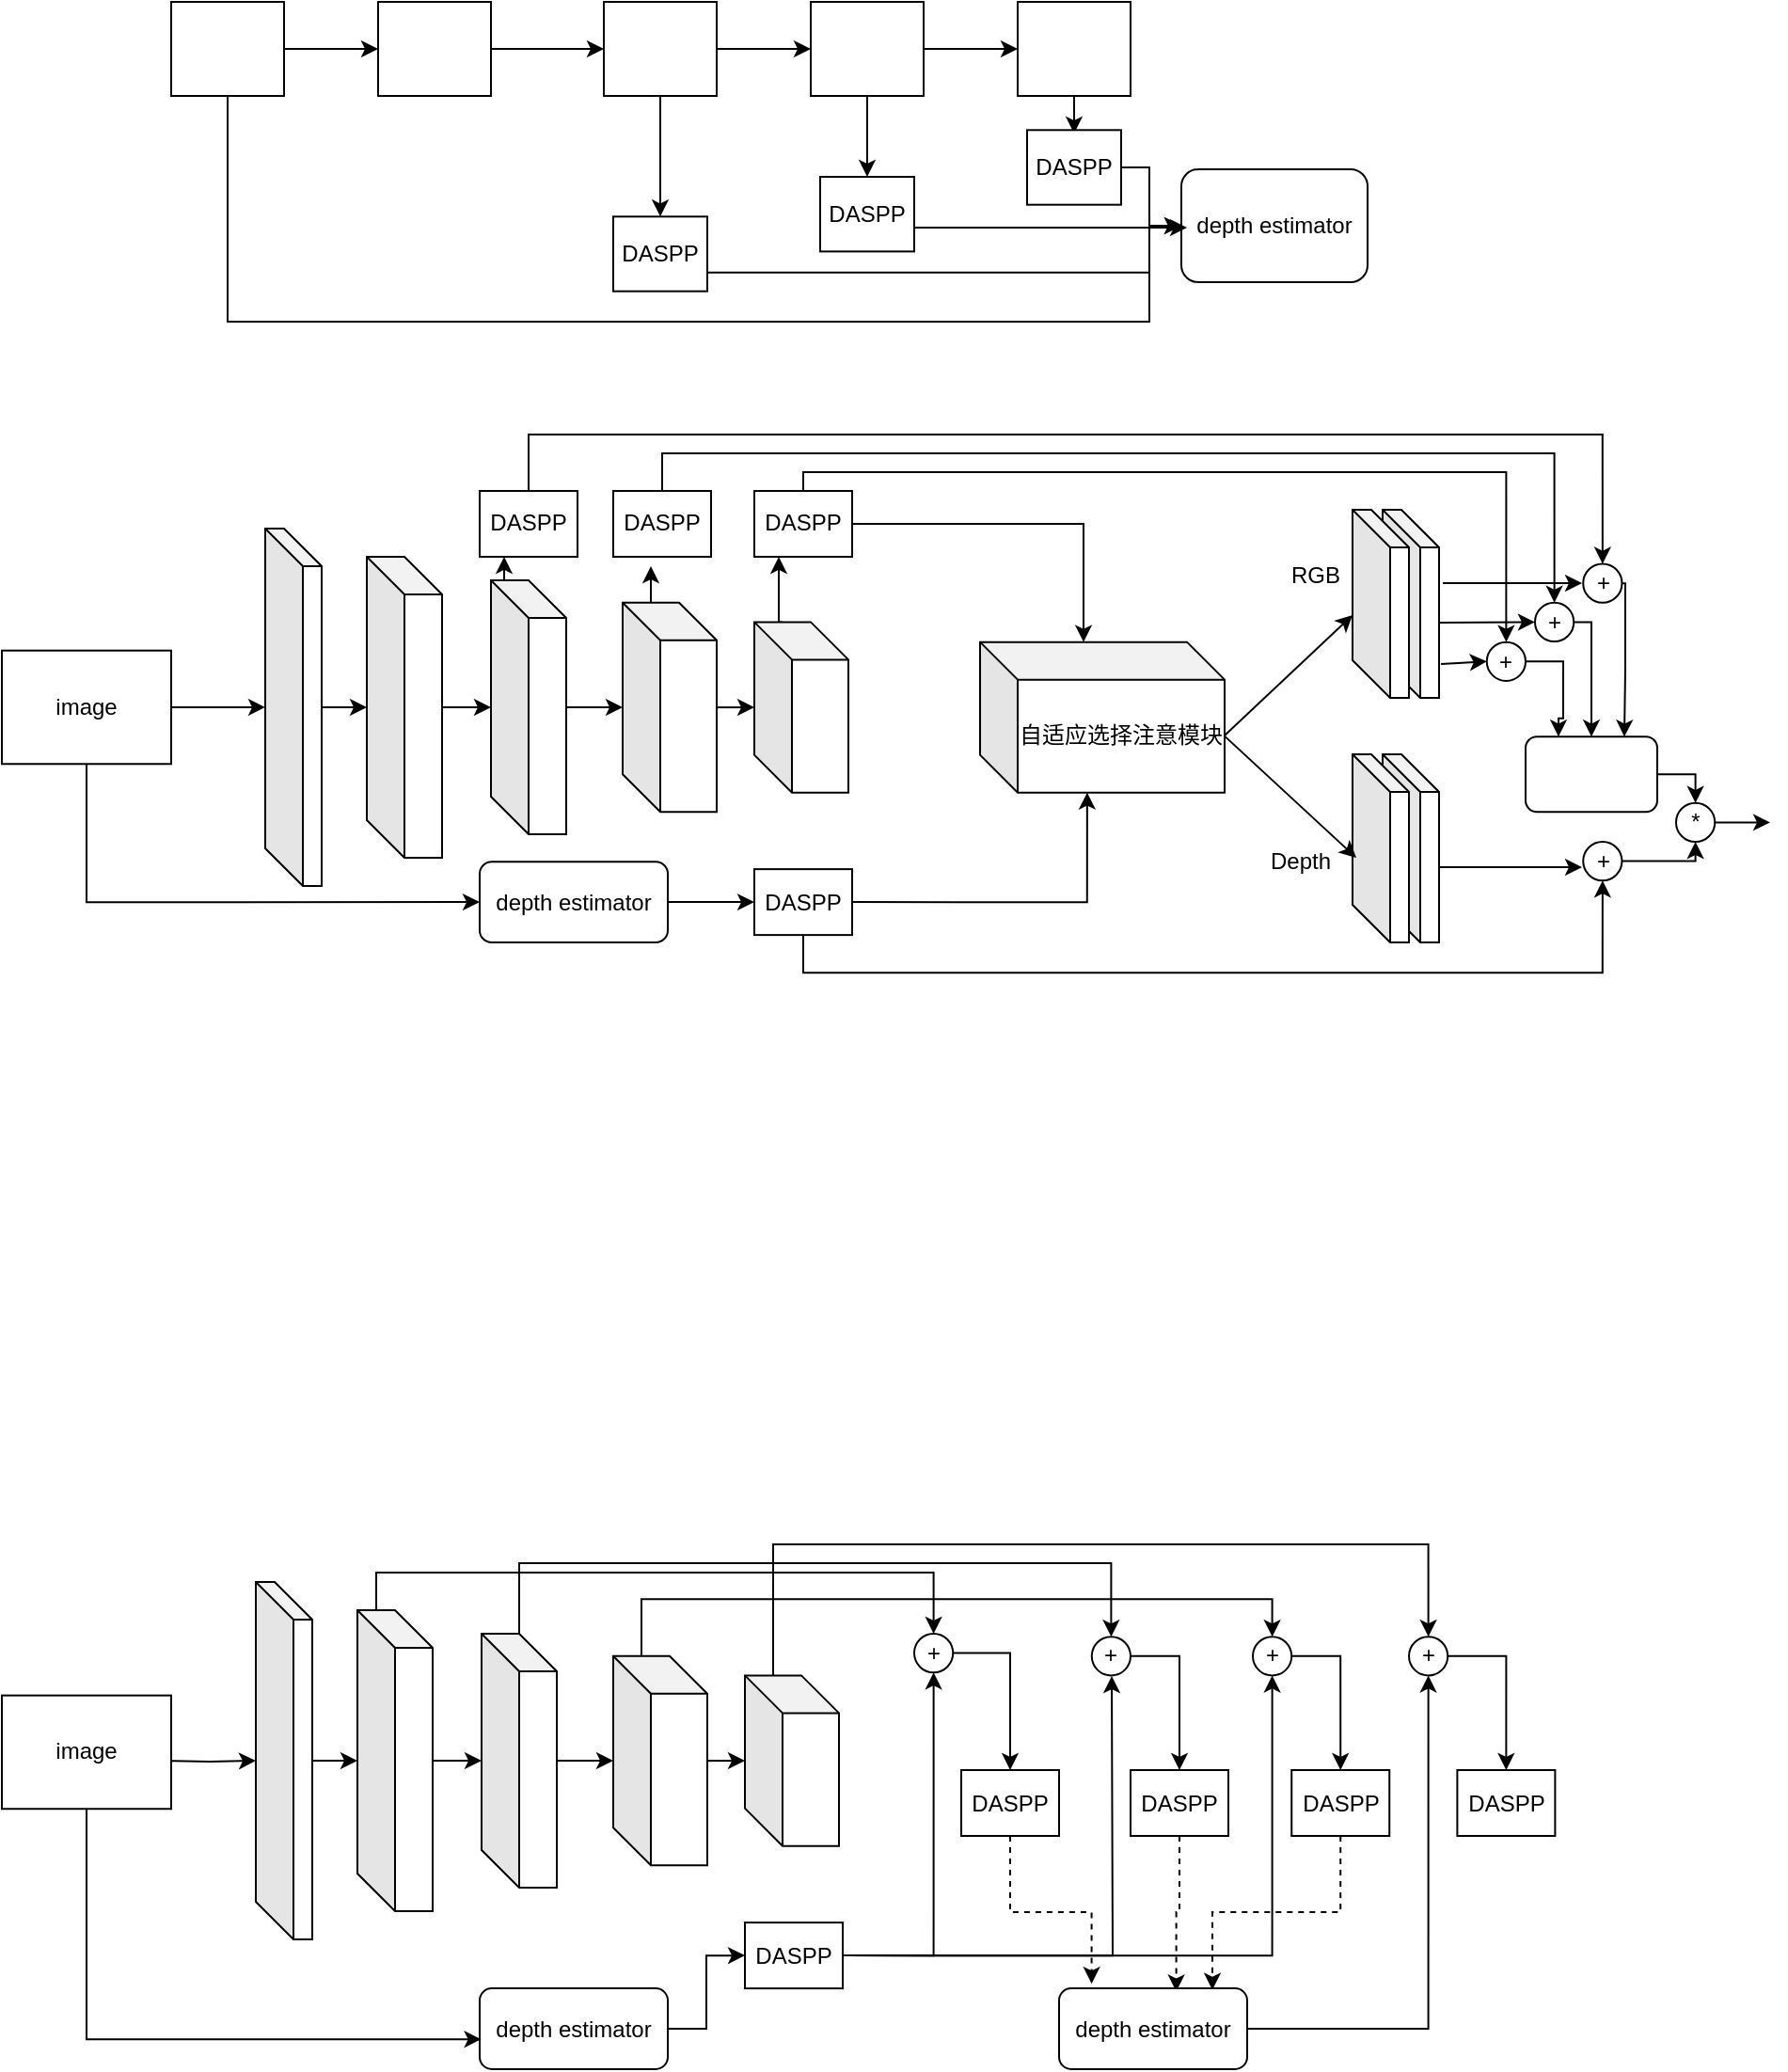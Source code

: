 <mxfile version="14.7.9" type="github">
  <diagram id="fB6I4MMEKbH8F9MEy0cq" name="Page-1">
    <mxGraphModel dx="1826" dy="600" grid="1" gridSize="10" guides="1" tooltips="1" connect="1" arrows="1" fold="1" page="1" pageScale="1" pageWidth="827" pageHeight="1169" math="0" shadow="0">
      <root>
        <mxCell id="0" />
        <mxCell id="1" parent="0" />
        <mxCell id="bgx9pGF-0ckk_dmSc3HT-4" value="" style="edgeStyle=orthogonalEdgeStyle;rounded=0;orthogonalLoop=1;jettySize=auto;html=1;" edge="1" parent="1" source="bgx9pGF-0ckk_dmSc3HT-2" target="bgx9pGF-0ckk_dmSc3HT-3">
          <mxGeometry relative="1" as="geometry" />
        </mxCell>
        <mxCell id="bgx9pGF-0ckk_dmSc3HT-2" value="" style="shape=cube;whiteSpace=wrap;html=1;boundedLbl=1;backgroundOutline=1;darkOpacity=0.05;darkOpacity2=0.1;direction=east;" vertex="1" parent="1">
          <mxGeometry x="90" y="350" width="30" height="190" as="geometry" />
        </mxCell>
        <mxCell id="bgx9pGF-0ckk_dmSc3HT-6" value="" style="edgeStyle=orthogonalEdgeStyle;rounded=0;orthogonalLoop=1;jettySize=auto;html=1;" edge="1" parent="1" source="bgx9pGF-0ckk_dmSc3HT-3" target="bgx9pGF-0ckk_dmSc3HT-5">
          <mxGeometry relative="1" as="geometry" />
        </mxCell>
        <mxCell id="bgx9pGF-0ckk_dmSc3HT-3" value="" style="shape=cube;whiteSpace=wrap;html=1;boundedLbl=1;backgroundOutline=1;darkOpacity=0.05;darkOpacity2=0.1;direction=east;" vertex="1" parent="1">
          <mxGeometry x="144" y="364.99" width="40" height="160" as="geometry" />
        </mxCell>
        <mxCell id="bgx9pGF-0ckk_dmSc3HT-8" value="" style="edgeStyle=orthogonalEdgeStyle;rounded=0;orthogonalLoop=1;jettySize=auto;html=1;" edge="1" parent="1" source="bgx9pGF-0ckk_dmSc3HT-5" target="bgx9pGF-0ckk_dmSc3HT-7">
          <mxGeometry relative="1" as="geometry" />
        </mxCell>
        <mxCell id="bgx9pGF-0ckk_dmSc3HT-107" style="edgeStyle=orthogonalEdgeStyle;rounded=0;orthogonalLoop=1;jettySize=auto;html=1;exitX=0;exitY=0;exitDx=10;exitDy=0;exitPerimeter=0;entryX=0.25;entryY=1;entryDx=0;entryDy=0;" edge="1" parent="1" source="bgx9pGF-0ckk_dmSc3HT-5" target="bgx9pGF-0ckk_dmSc3HT-104">
          <mxGeometry relative="1" as="geometry" />
        </mxCell>
        <mxCell id="bgx9pGF-0ckk_dmSc3HT-5" value="" style="shape=cube;whiteSpace=wrap;html=1;boundedLbl=1;backgroundOutline=1;darkOpacity=0.05;darkOpacity2=0.1;direction=east;" vertex="1" parent="1">
          <mxGeometry x="210" y="377.5" width="40" height="135" as="geometry" />
        </mxCell>
        <mxCell id="bgx9pGF-0ckk_dmSc3HT-10" value="" style="edgeStyle=orthogonalEdgeStyle;rounded=0;orthogonalLoop=1;jettySize=auto;html=1;" edge="1" parent="1" source="bgx9pGF-0ckk_dmSc3HT-7" target="bgx9pGF-0ckk_dmSc3HT-9">
          <mxGeometry relative="1" as="geometry" />
        </mxCell>
        <mxCell id="bgx9pGF-0ckk_dmSc3HT-106" style="edgeStyle=orthogonalEdgeStyle;rounded=0;orthogonalLoop=1;jettySize=auto;html=1;exitX=0;exitY=0;exitDx=15;exitDy=0;exitPerimeter=0;" edge="1" parent="1" source="bgx9pGF-0ckk_dmSc3HT-7">
          <mxGeometry relative="1" as="geometry">
            <mxPoint x="295" y="370" as="targetPoint" />
          </mxGeometry>
        </mxCell>
        <mxCell id="bgx9pGF-0ckk_dmSc3HT-7" value="" style="shape=cube;whiteSpace=wrap;html=1;boundedLbl=1;backgroundOutline=1;darkOpacity=0.05;darkOpacity2=0.1;direction=east;" vertex="1" parent="1">
          <mxGeometry x="280" y="389.38" width="50" height="111.25" as="geometry" />
        </mxCell>
        <mxCell id="bgx9pGF-0ckk_dmSc3HT-105" style="edgeStyle=orthogonalEdgeStyle;rounded=0;orthogonalLoop=1;jettySize=auto;html=1;exitX=0;exitY=0;exitDx=15;exitDy=0;exitPerimeter=0;entryX=0.25;entryY=1;entryDx=0;entryDy=0;" edge="1" parent="1" source="bgx9pGF-0ckk_dmSc3HT-9" target="bgx9pGF-0ckk_dmSc3HT-13">
          <mxGeometry relative="1" as="geometry" />
        </mxCell>
        <mxCell id="bgx9pGF-0ckk_dmSc3HT-9" value="" style="shape=cube;whiteSpace=wrap;html=1;boundedLbl=1;backgroundOutline=1;darkOpacity=0.05;darkOpacity2=0.1;direction=east;" vertex="1" parent="1">
          <mxGeometry x="350" y="399.7" width="50" height="90.62" as="geometry" />
        </mxCell>
        <mxCell id="bgx9pGF-0ckk_dmSc3HT-69" style="edgeStyle=orthogonalEdgeStyle;rounded=0;orthogonalLoop=1;jettySize=auto;html=1;exitX=1;exitY=0.5;exitDx=0;exitDy=0;entryX=0;entryY=0;entryDx=55;entryDy=0;entryPerimeter=0;" edge="1" parent="1" source="bgx9pGF-0ckk_dmSc3HT-13" target="bgx9pGF-0ckk_dmSc3HT-65">
          <mxGeometry relative="1" as="geometry" />
        </mxCell>
        <mxCell id="bgx9pGF-0ckk_dmSc3HT-126" style="edgeStyle=orthogonalEdgeStyle;rounded=0;orthogonalLoop=1;jettySize=auto;html=1;exitX=0.5;exitY=0;exitDx=0;exitDy=0;entryX=0.5;entryY=0;entryDx=0;entryDy=0;" edge="1" parent="1" source="bgx9pGF-0ckk_dmSc3HT-13" target="bgx9pGF-0ckk_dmSc3HT-96">
          <mxGeometry relative="1" as="geometry">
            <Array as="points">
              <mxPoint x="376" y="320" />
              <mxPoint x="750" y="320" />
            </Array>
          </mxGeometry>
        </mxCell>
        <mxCell id="bgx9pGF-0ckk_dmSc3HT-13" value="DASPP" style="rounded=0;whiteSpace=wrap;html=1;" vertex="1" parent="1">
          <mxGeometry x="350" y="329.99" width="52" height="35" as="geometry" />
        </mxCell>
        <mxCell id="bgx9pGF-0ckk_dmSc3HT-51" style="edgeStyle=orthogonalEdgeStyle;rounded=0;orthogonalLoop=1;jettySize=auto;html=1;exitX=1;exitY=0.5;exitDx=0;exitDy=0;" edge="1" parent="1" source="bgx9pGF-0ckk_dmSc3HT-31">
          <mxGeometry relative="1" as="geometry">
            <mxPoint x="610" y="190" as="targetPoint" />
            <Array as="points">
              <mxPoint x="435" y="190" />
            </Array>
          </mxGeometry>
        </mxCell>
        <mxCell id="bgx9pGF-0ckk_dmSc3HT-31" value="DASPP" style="rounded=0;whiteSpace=wrap;html=1;" vertex="1" parent="1">
          <mxGeometry x="385" y="163" width="50" height="39.69" as="geometry" />
        </mxCell>
        <mxCell id="bgx9pGF-0ckk_dmSc3HT-34" value="" style="edgeStyle=orthogonalEdgeStyle;rounded=0;orthogonalLoop=1;jettySize=auto;html=1;" edge="1" parent="1" source="bgx9pGF-0ckk_dmSc3HT-32" target="bgx9pGF-0ckk_dmSc3HT-33">
          <mxGeometry relative="1" as="geometry" />
        </mxCell>
        <mxCell id="bgx9pGF-0ckk_dmSc3HT-32" value="" style="rounded=0;whiteSpace=wrap;html=1;" vertex="1" parent="1">
          <mxGeometry x="40" y="70" width="60" height="50" as="geometry" />
        </mxCell>
        <mxCell id="bgx9pGF-0ckk_dmSc3HT-36" value="" style="edgeStyle=orthogonalEdgeStyle;rounded=0;orthogonalLoop=1;jettySize=auto;html=1;" edge="1" parent="1" source="bgx9pGF-0ckk_dmSc3HT-33" target="bgx9pGF-0ckk_dmSc3HT-35">
          <mxGeometry relative="1" as="geometry" />
        </mxCell>
        <mxCell id="bgx9pGF-0ckk_dmSc3HT-33" value="" style="rounded=0;whiteSpace=wrap;html=1;" vertex="1" parent="1">
          <mxGeometry x="150" y="70" width="60" height="50" as="geometry" />
        </mxCell>
        <mxCell id="bgx9pGF-0ckk_dmSc3HT-40" value="" style="edgeStyle=orthogonalEdgeStyle;rounded=0;orthogonalLoop=1;jettySize=auto;html=1;" edge="1" parent="1" source="bgx9pGF-0ckk_dmSc3HT-35" target="bgx9pGF-0ckk_dmSc3HT-39">
          <mxGeometry relative="1" as="geometry" />
        </mxCell>
        <mxCell id="bgx9pGF-0ckk_dmSc3HT-47" style="edgeStyle=orthogonalEdgeStyle;rounded=0;orthogonalLoop=1;jettySize=auto;html=1;exitX=0.5;exitY=1;exitDx=0;exitDy=0;entryX=0.5;entryY=0;entryDx=0;entryDy=0;" edge="1" parent="1" source="bgx9pGF-0ckk_dmSc3HT-35" target="bgx9pGF-0ckk_dmSc3HT-44">
          <mxGeometry relative="1" as="geometry" />
        </mxCell>
        <mxCell id="bgx9pGF-0ckk_dmSc3HT-35" value="" style="rounded=0;whiteSpace=wrap;html=1;" vertex="1" parent="1">
          <mxGeometry x="270" y="70" width="60" height="50" as="geometry" />
        </mxCell>
        <mxCell id="bgx9pGF-0ckk_dmSc3HT-42" value="" style="edgeStyle=orthogonalEdgeStyle;rounded=0;orthogonalLoop=1;jettySize=auto;html=1;" edge="1" parent="1" source="bgx9pGF-0ckk_dmSc3HT-39" target="bgx9pGF-0ckk_dmSc3HT-41">
          <mxGeometry relative="1" as="geometry" />
        </mxCell>
        <mxCell id="bgx9pGF-0ckk_dmSc3HT-48" style="edgeStyle=orthogonalEdgeStyle;rounded=0;orthogonalLoop=1;jettySize=auto;html=1;exitX=0.5;exitY=1;exitDx=0;exitDy=0;entryX=0.5;entryY=0;entryDx=0;entryDy=0;" edge="1" parent="1" source="bgx9pGF-0ckk_dmSc3HT-39" target="bgx9pGF-0ckk_dmSc3HT-31">
          <mxGeometry relative="1" as="geometry" />
        </mxCell>
        <mxCell id="bgx9pGF-0ckk_dmSc3HT-39" value="" style="rounded=0;whiteSpace=wrap;html=1;" vertex="1" parent="1">
          <mxGeometry x="380" y="70" width="60" height="50" as="geometry" />
        </mxCell>
        <mxCell id="bgx9pGF-0ckk_dmSc3HT-49" style="edgeStyle=orthogonalEdgeStyle;rounded=0;orthogonalLoop=1;jettySize=auto;html=1;exitX=0.5;exitY=1;exitDx=0;exitDy=0;" edge="1" parent="1" source="bgx9pGF-0ckk_dmSc3HT-41">
          <mxGeometry relative="1" as="geometry">
            <mxPoint x="520" y="140" as="targetPoint" />
          </mxGeometry>
        </mxCell>
        <mxCell id="bgx9pGF-0ckk_dmSc3HT-41" value="" style="rounded=0;whiteSpace=wrap;html=1;" vertex="1" parent="1">
          <mxGeometry x="490" y="70" width="60" height="50" as="geometry" />
        </mxCell>
        <mxCell id="bgx9pGF-0ckk_dmSc3HT-43" value="depth estimator" style="rounded=1;whiteSpace=wrap;html=1;" vertex="1" parent="1">
          <mxGeometry x="577" y="159" width="99" height="60" as="geometry" />
        </mxCell>
        <mxCell id="bgx9pGF-0ckk_dmSc3HT-53" style="edgeStyle=orthogonalEdgeStyle;rounded=0;orthogonalLoop=1;jettySize=auto;html=1;exitX=1;exitY=0.75;exitDx=0;exitDy=0;" edge="1" parent="1" source="bgx9pGF-0ckk_dmSc3HT-44">
          <mxGeometry relative="1" as="geometry">
            <mxPoint x="580" y="190" as="targetPoint" />
            <Array as="points">
              <mxPoint x="560" y="214" />
              <mxPoint x="560" y="190" />
            </Array>
          </mxGeometry>
        </mxCell>
        <mxCell id="bgx9pGF-0ckk_dmSc3HT-44" value="DASPP" style="rounded=0;whiteSpace=wrap;html=1;" vertex="1" parent="1">
          <mxGeometry x="275" y="184.15" width="50" height="39.69" as="geometry" />
        </mxCell>
        <mxCell id="bgx9pGF-0ckk_dmSc3HT-50" style="edgeStyle=orthogonalEdgeStyle;rounded=0;orthogonalLoop=1;jettySize=auto;html=1;exitX=1;exitY=0.5;exitDx=0;exitDy=0;" edge="1" parent="1" source="bgx9pGF-0ckk_dmSc3HT-45" target="bgx9pGF-0ckk_dmSc3HT-43">
          <mxGeometry relative="1" as="geometry">
            <Array as="points">
              <mxPoint x="560" y="158" />
              <mxPoint x="560" y="189" />
            </Array>
          </mxGeometry>
        </mxCell>
        <mxCell id="bgx9pGF-0ckk_dmSc3HT-45" value="DASPP" style="rounded=0;whiteSpace=wrap;html=1;" vertex="1" parent="1">
          <mxGeometry x="495" y="138.15" width="50" height="39.69" as="geometry" />
        </mxCell>
        <mxCell id="bgx9pGF-0ckk_dmSc3HT-70" style="edgeStyle=orthogonalEdgeStyle;rounded=0;orthogonalLoop=1;jettySize=auto;html=1;exitX=1;exitY=0.5;exitDx=0;exitDy=0;entryX=0.438;entryY=1;entryDx=0;entryDy=0;entryPerimeter=0;" edge="1" parent="1" source="bgx9pGF-0ckk_dmSc3HT-64" target="bgx9pGF-0ckk_dmSc3HT-65">
          <mxGeometry relative="1" as="geometry" />
        </mxCell>
        <mxCell id="bgx9pGF-0ckk_dmSc3HT-65" value="自适应选择注意模块" style="shape=cube;whiteSpace=wrap;html=1;boundedLbl=1;backgroundOutline=1;darkOpacity=0.05;darkOpacity2=0.1;" vertex="1" parent="1">
          <mxGeometry x="470" y="410.32" width="130" height="80" as="geometry" />
        </mxCell>
        <mxCell id="bgx9pGF-0ckk_dmSc3HT-67" style="edgeStyle=orthogonalEdgeStyle;rounded=0;orthogonalLoop=1;jettySize=auto;html=1;entryX=0;entryY=0.5;entryDx=0;entryDy=0;exitX=0.5;exitY=1;exitDx=0;exitDy=0;" edge="1" parent="1" source="bgx9pGF-0ckk_dmSc3HT-32" target="bgx9pGF-0ckk_dmSc3HT-43">
          <mxGeometry relative="1" as="geometry">
            <mxPoint x="270" y="240" as="sourcePoint" />
            <Array as="points">
              <mxPoint x="70" y="240" />
              <mxPoint x="560" y="240" />
              <mxPoint x="560" y="189" />
            </Array>
          </mxGeometry>
        </mxCell>
        <mxCell id="bgx9pGF-0ckk_dmSc3HT-101" style="edgeStyle=orthogonalEdgeStyle;rounded=0;orthogonalLoop=1;jettySize=auto;html=1;exitX=0;exitY=0;exitDx=30;exitDy=60;exitPerimeter=0;" edge="1" parent="1" source="bgx9pGF-0ckk_dmSc3HT-79">
          <mxGeometry relative="1" as="geometry">
            <mxPoint x="790" y="530" as="targetPoint" />
          </mxGeometry>
        </mxCell>
        <mxCell id="bgx9pGF-0ckk_dmSc3HT-79" value="" style="shape=cube;whiteSpace=wrap;html=1;boundedLbl=1;backgroundOutline=1;darkOpacity=0.05;darkOpacity2=0.1;direction=east;" vertex="1" parent="1">
          <mxGeometry x="684" y="470" width="30" height="100" as="geometry" />
        </mxCell>
        <mxCell id="bgx9pGF-0ckk_dmSc3HT-80" value="" style="shape=cube;whiteSpace=wrap;html=1;boundedLbl=1;backgroundOutline=1;darkOpacity=0.05;darkOpacity2=0.1;direction=east;" vertex="1" parent="1">
          <mxGeometry x="668" y="470" width="30" height="100" as="geometry" />
        </mxCell>
        <mxCell id="bgx9pGF-0ckk_dmSc3HT-81" value="" style="shape=cube;whiteSpace=wrap;html=1;boundedLbl=1;backgroundOutline=1;darkOpacity=0.05;darkOpacity2=0.1;direction=east;" vertex="1" parent="1">
          <mxGeometry x="684" y="340" width="30" height="100" as="geometry" />
        </mxCell>
        <mxCell id="bgx9pGF-0ckk_dmSc3HT-82" value="" style="shape=cube;whiteSpace=wrap;html=1;boundedLbl=1;backgroundOutline=1;darkOpacity=0.05;darkOpacity2=0.1;direction=east;" vertex="1" parent="1">
          <mxGeometry x="668" y="340" width="30" height="100" as="geometry" />
        </mxCell>
        <mxCell id="bgx9pGF-0ckk_dmSc3HT-83" value="" style="endArrow=classic;html=1;entryX=0;entryY=0.56;entryDx=0;entryDy=0;entryPerimeter=0;" edge="1" parent="1" target="bgx9pGF-0ckk_dmSc3HT-82">
          <mxGeometry width="50" height="50" relative="1" as="geometry">
            <mxPoint x="600" y="460" as="sourcePoint" />
            <mxPoint x="651.5" y="399.7" as="targetPoint" />
          </mxGeometry>
        </mxCell>
        <mxCell id="bgx9pGF-0ckk_dmSc3HT-85" value="" style="endArrow=classic;html=1;exitX=0;exitY=0;exitDx=130;exitDy=50;exitPerimeter=0;entryX=0.067;entryY=0.55;entryDx=0;entryDy=0;entryPerimeter=0;" edge="1" parent="1" source="bgx9pGF-0ckk_dmSc3HT-65" target="bgx9pGF-0ckk_dmSc3HT-80">
          <mxGeometry width="50" height="50" relative="1" as="geometry">
            <mxPoint x="490" y="470" as="sourcePoint" />
            <mxPoint x="540" y="420" as="targetPoint" />
          </mxGeometry>
        </mxCell>
        <mxCell id="bgx9pGF-0ckk_dmSc3HT-131" style="edgeStyle=orthogonalEdgeStyle;rounded=0;orthogonalLoop=1;jettySize=auto;html=1;exitX=1;exitY=0.5;exitDx=0;exitDy=0;entryX=0.5;entryY=0;entryDx=0;entryDy=0;" edge="1" parent="1" source="bgx9pGF-0ckk_dmSc3HT-92" target="bgx9pGF-0ckk_dmSc3HT-129">
          <mxGeometry relative="1" as="geometry">
            <Array as="points">
              <mxPoint x="795" y="400" />
            </Array>
          </mxGeometry>
        </mxCell>
        <mxCell id="bgx9pGF-0ckk_dmSc3HT-92" value="+" style="ellipse;whiteSpace=wrap;html=1;aspect=fixed;" vertex="1" parent="1">
          <mxGeometry x="765" y="389.38" width="20.62" height="20.62" as="geometry" />
        </mxCell>
        <mxCell id="bgx9pGF-0ckk_dmSc3HT-132" style="edgeStyle=orthogonalEdgeStyle;rounded=0;orthogonalLoop=1;jettySize=auto;html=1;exitX=1;exitY=0.5;exitDx=0;exitDy=0;entryX=0.25;entryY=0;entryDx=0;entryDy=0;" edge="1" parent="1" source="bgx9pGF-0ckk_dmSc3HT-96" target="bgx9pGF-0ckk_dmSc3HT-129">
          <mxGeometry relative="1" as="geometry" />
        </mxCell>
        <mxCell id="bgx9pGF-0ckk_dmSc3HT-96" value="+" style="ellipse;whiteSpace=wrap;html=1;aspect=fixed;" vertex="1" parent="1">
          <mxGeometry x="739.38" y="410.32" width="20.62" height="20.62" as="geometry" />
        </mxCell>
        <mxCell id="bgx9pGF-0ckk_dmSc3HT-134" style="edgeStyle=orthogonalEdgeStyle;rounded=0;orthogonalLoop=1;jettySize=auto;html=1;exitX=1;exitY=0.5;exitDx=0;exitDy=0;entryX=0.5;entryY=1;entryDx=0;entryDy=0;" edge="1" parent="1" source="bgx9pGF-0ckk_dmSc3HT-99" target="bgx9pGF-0ckk_dmSc3HT-133">
          <mxGeometry relative="1" as="geometry">
            <Array as="points">
              <mxPoint x="850" y="527" />
            </Array>
          </mxGeometry>
        </mxCell>
        <mxCell id="bgx9pGF-0ckk_dmSc3HT-99" value="+" style="ellipse;whiteSpace=wrap;html=1;aspect=fixed;" vertex="1" parent="1">
          <mxGeometry x="790.62" y="516.5" width="20.62" height="20.62" as="geometry" />
        </mxCell>
        <mxCell id="bgx9pGF-0ckk_dmSc3HT-127" style="edgeStyle=orthogonalEdgeStyle;rounded=0;orthogonalLoop=1;jettySize=auto;html=1;exitX=0.5;exitY=0;exitDx=0;exitDy=0;entryX=0.5;entryY=0;entryDx=0;entryDy=0;" edge="1" parent="1" source="bgx9pGF-0ckk_dmSc3HT-103" target="bgx9pGF-0ckk_dmSc3HT-92">
          <mxGeometry relative="1" as="geometry">
            <Array as="points">
              <mxPoint x="301" y="310" />
              <mxPoint x="775" y="310" />
            </Array>
          </mxGeometry>
        </mxCell>
        <mxCell id="bgx9pGF-0ckk_dmSc3HT-103" value="DASPP" style="rounded=0;whiteSpace=wrap;html=1;" vertex="1" parent="1">
          <mxGeometry x="275" y="329.99" width="52" height="35" as="geometry" />
        </mxCell>
        <mxCell id="bgx9pGF-0ckk_dmSc3HT-128" style="edgeStyle=orthogonalEdgeStyle;rounded=0;orthogonalLoop=1;jettySize=auto;html=1;exitX=0.5;exitY=0;exitDx=0;exitDy=0;entryX=0.5;entryY=0;entryDx=0;entryDy=0;" edge="1" parent="1" source="bgx9pGF-0ckk_dmSc3HT-104" target="bgx9pGF-0ckk_dmSc3HT-86">
          <mxGeometry relative="1" as="geometry">
            <Array as="points">
              <mxPoint x="230" y="300" />
              <mxPoint x="801" y="300" />
            </Array>
          </mxGeometry>
        </mxCell>
        <mxCell id="bgx9pGF-0ckk_dmSc3HT-104" value="DASPP" style="rounded=0;whiteSpace=wrap;html=1;" vertex="1" parent="1">
          <mxGeometry x="204" y="329.99" width="52" height="35" as="geometry" />
        </mxCell>
        <mxCell id="bgx9pGF-0ckk_dmSc3HT-111" style="edgeStyle=orthogonalEdgeStyle;rounded=0;orthogonalLoop=1;jettySize=auto;html=1;exitX=1;exitY=0.5;exitDx=0;exitDy=0;entryX=0;entryY=0.5;entryDx=0;entryDy=0;" edge="1" parent="1" source="bgx9pGF-0ckk_dmSc3HT-108" target="bgx9pGF-0ckk_dmSc3HT-64">
          <mxGeometry relative="1" as="geometry" />
        </mxCell>
        <mxCell id="bgx9pGF-0ckk_dmSc3HT-108" value="depth estimator" style="rounded=1;whiteSpace=wrap;html=1;" vertex="1" parent="1">
          <mxGeometry x="204" y="527.12" width="100" height="42.88" as="geometry" />
        </mxCell>
        <mxCell id="bgx9pGF-0ckk_dmSc3HT-112" style="edgeStyle=orthogonalEdgeStyle;rounded=0;orthogonalLoop=1;jettySize=auto;html=1;exitX=0.5;exitY=1;exitDx=0;exitDy=0;entryX=0.5;entryY=1;entryDx=0;entryDy=0;" edge="1" parent="1" source="bgx9pGF-0ckk_dmSc3HT-64" target="bgx9pGF-0ckk_dmSc3HT-99">
          <mxGeometry relative="1" as="geometry" />
        </mxCell>
        <mxCell id="bgx9pGF-0ckk_dmSc3HT-64" value="DASPP" style="rounded=0;whiteSpace=wrap;html=1;" vertex="1" parent="1">
          <mxGeometry x="350" y="531.06" width="52" height="35" as="geometry" />
        </mxCell>
        <mxCell id="bgx9pGF-0ckk_dmSc3HT-130" style="edgeStyle=orthogonalEdgeStyle;rounded=0;orthogonalLoop=1;jettySize=auto;html=1;exitX=1;exitY=0.5;exitDx=0;exitDy=0;entryX=0.75;entryY=0;entryDx=0;entryDy=0;" edge="1" parent="1" source="bgx9pGF-0ckk_dmSc3HT-86" target="bgx9pGF-0ckk_dmSc3HT-129">
          <mxGeometry relative="1" as="geometry">
            <Array as="points">
              <mxPoint x="813" y="379" />
              <mxPoint x="813" y="425" />
            </Array>
          </mxGeometry>
        </mxCell>
        <mxCell id="bgx9pGF-0ckk_dmSc3HT-86" value="+" style="ellipse;whiteSpace=wrap;html=1;aspect=fixed;" vertex="1" parent="1">
          <mxGeometry x="790.62" y="368.76" width="20.62" height="20.62" as="geometry" />
        </mxCell>
        <mxCell id="bgx9pGF-0ckk_dmSc3HT-120" value="" style="endArrow=classic;html=1;exitX=1.033;exitY=0.82;exitDx=0;exitDy=0;exitPerimeter=0;entryX=0;entryY=0.5;entryDx=0;entryDy=0;" edge="1" parent="1" source="bgx9pGF-0ckk_dmSc3HT-81" target="bgx9pGF-0ckk_dmSc3HT-96">
          <mxGeometry width="50" height="50" relative="1" as="geometry">
            <mxPoint x="800" y="420" as="sourcePoint" />
            <mxPoint x="740" y="420" as="targetPoint" />
          </mxGeometry>
        </mxCell>
        <mxCell id="bgx9pGF-0ckk_dmSc3HT-124" value="" style="endArrow=classic;html=1;exitX=0;exitY=0;exitDx=30;exitDy=60;exitPerimeter=0;entryX=0;entryY=0.5;entryDx=0;entryDy=0;" edge="1" parent="1" source="bgx9pGF-0ckk_dmSc3HT-81" target="bgx9pGF-0ckk_dmSc3HT-92">
          <mxGeometry width="50" height="50" relative="1" as="geometry">
            <mxPoint x="780" y="470" as="sourcePoint" />
            <mxPoint x="830" y="420" as="targetPoint" />
          </mxGeometry>
        </mxCell>
        <mxCell id="bgx9pGF-0ckk_dmSc3HT-125" value="" style="endArrow=classic;html=1;exitX=1.067;exitY=0.39;exitDx=0;exitDy=0;exitPerimeter=0;" edge="1" parent="1" source="bgx9pGF-0ckk_dmSc3HT-81">
          <mxGeometry width="50" height="50" relative="1" as="geometry">
            <mxPoint x="780" y="470" as="sourcePoint" />
            <mxPoint x="790" y="379" as="targetPoint" />
          </mxGeometry>
        </mxCell>
        <mxCell id="bgx9pGF-0ckk_dmSc3HT-139" style="edgeStyle=orthogonalEdgeStyle;rounded=0;orthogonalLoop=1;jettySize=auto;html=1;exitX=1;exitY=0.5;exitDx=0;exitDy=0;entryX=0.5;entryY=0;entryDx=0;entryDy=0;" edge="1" parent="1" source="bgx9pGF-0ckk_dmSc3HT-129" target="bgx9pGF-0ckk_dmSc3HT-133">
          <mxGeometry relative="1" as="geometry" />
        </mxCell>
        <mxCell id="bgx9pGF-0ckk_dmSc3HT-129" value="" style="rounded=1;whiteSpace=wrap;html=1;" vertex="1" parent="1">
          <mxGeometry x="760" y="460.63" width="70" height="40" as="geometry" />
        </mxCell>
        <mxCell id="bgx9pGF-0ckk_dmSc3HT-140" style="edgeStyle=orthogonalEdgeStyle;rounded=0;orthogonalLoop=1;jettySize=auto;html=1;exitX=1;exitY=0.5;exitDx=0;exitDy=0;" edge="1" parent="1" source="bgx9pGF-0ckk_dmSc3HT-133">
          <mxGeometry relative="1" as="geometry">
            <mxPoint x="890" y="506" as="targetPoint" />
          </mxGeometry>
        </mxCell>
        <mxCell id="bgx9pGF-0ckk_dmSc3HT-133" value="*" style="ellipse;whiteSpace=wrap;html=1;aspect=fixed;" vertex="1" parent="1">
          <mxGeometry x="840" y="495.88" width="20.62" height="20.62" as="geometry" />
        </mxCell>
        <mxCell id="bgx9pGF-0ckk_dmSc3HT-141" value="RGB" style="text;html=1;resizable=0;autosize=1;align=center;verticalAlign=middle;points=[];fillColor=none;strokeColor=none;rounded=0;" vertex="1" parent="1">
          <mxGeometry x="628" y="364.99" width="40" height="20" as="geometry" />
        </mxCell>
        <mxCell id="bgx9pGF-0ckk_dmSc3HT-142" value="Depth" style="text;html=1;resizable=0;autosize=1;align=center;verticalAlign=middle;points=[];fillColor=none;strokeColor=none;rounded=0;" vertex="1" parent="1">
          <mxGeometry x="615" y="517.12" width="50" height="20" as="geometry" />
        </mxCell>
        <mxCell id="bgx9pGF-0ckk_dmSc3HT-146" style="edgeStyle=orthogonalEdgeStyle;rounded=0;orthogonalLoop=1;jettySize=auto;html=1;exitX=0.5;exitY=1;exitDx=0;exitDy=0;entryX=0;entryY=0.5;entryDx=0;entryDy=0;" edge="1" parent="1" source="bgx9pGF-0ckk_dmSc3HT-145" target="bgx9pGF-0ckk_dmSc3HT-108">
          <mxGeometry relative="1" as="geometry" />
        </mxCell>
        <mxCell id="bgx9pGF-0ckk_dmSc3HT-147" style="edgeStyle=orthogonalEdgeStyle;rounded=0;orthogonalLoop=1;jettySize=auto;html=1;exitX=1;exitY=0.5;exitDx=0;exitDy=0;" edge="1" parent="1" source="bgx9pGF-0ckk_dmSc3HT-145" target="bgx9pGF-0ckk_dmSc3HT-2">
          <mxGeometry relative="1" as="geometry" />
        </mxCell>
        <mxCell id="bgx9pGF-0ckk_dmSc3HT-145" value="image" style="rounded=0;whiteSpace=wrap;html=1;" vertex="1" parent="1">
          <mxGeometry x="-50" y="414.84" width="90" height="60.3" as="geometry" />
        </mxCell>
        <mxCell id="bgx9pGF-0ckk_dmSc3HT-148" value="" style="edgeStyle=orthogonalEdgeStyle;rounded=0;orthogonalLoop=1;jettySize=auto;html=1;" edge="1" parent="1" source="bgx9pGF-0ckk_dmSc3HT-149" target="bgx9pGF-0ckk_dmSc3HT-151">
          <mxGeometry relative="1" as="geometry" />
        </mxCell>
        <mxCell id="bgx9pGF-0ckk_dmSc3HT-149" value="" style="shape=cube;whiteSpace=wrap;html=1;boundedLbl=1;backgroundOutline=1;darkOpacity=0.05;darkOpacity2=0.1;direction=east;" vertex="1" parent="1">
          <mxGeometry x="85" y="910" width="30" height="190" as="geometry" />
        </mxCell>
        <mxCell id="bgx9pGF-0ckk_dmSc3HT-150" value="" style="edgeStyle=orthogonalEdgeStyle;rounded=0;orthogonalLoop=1;jettySize=auto;html=1;" edge="1" parent="1" source="bgx9pGF-0ckk_dmSc3HT-151" target="bgx9pGF-0ckk_dmSc3HT-154">
          <mxGeometry relative="1" as="geometry" />
        </mxCell>
        <mxCell id="bgx9pGF-0ckk_dmSc3HT-151" value="" style="shape=cube;whiteSpace=wrap;html=1;boundedLbl=1;backgroundOutline=1;darkOpacity=0.05;darkOpacity2=0.1;direction=east;" vertex="1" parent="1">
          <mxGeometry x="139" y="924.99" width="40" height="160" as="geometry" />
        </mxCell>
        <mxCell id="bgx9pGF-0ckk_dmSc3HT-152" value="" style="edgeStyle=orthogonalEdgeStyle;rounded=0;orthogonalLoop=1;jettySize=auto;html=1;" edge="1" parent="1" source="bgx9pGF-0ckk_dmSc3HT-154" target="bgx9pGF-0ckk_dmSc3HT-157">
          <mxGeometry relative="1" as="geometry" />
        </mxCell>
        <mxCell id="bgx9pGF-0ckk_dmSc3HT-202" style="edgeStyle=orthogonalEdgeStyle;rounded=0;orthogonalLoop=1;jettySize=auto;html=1;exitX=0;exitY=0;exitDx=10;exitDy=0;exitPerimeter=0;entryX=0.5;entryY=0;entryDx=0;entryDy=0;" edge="1" parent="1" source="bgx9pGF-0ckk_dmSc3HT-151" target="bgx9pGF-0ckk_dmSc3HT-177">
          <mxGeometry relative="1" as="geometry" />
        </mxCell>
        <mxCell id="bgx9pGF-0ckk_dmSc3HT-154" value="" style="shape=cube;whiteSpace=wrap;html=1;boundedLbl=1;backgroundOutline=1;darkOpacity=0.05;darkOpacity2=0.1;direction=east;" vertex="1" parent="1">
          <mxGeometry x="205" y="937.5" width="40" height="135" as="geometry" />
        </mxCell>
        <mxCell id="bgx9pGF-0ckk_dmSc3HT-155" value="" style="edgeStyle=orthogonalEdgeStyle;rounded=0;orthogonalLoop=1;jettySize=auto;html=1;" edge="1" parent="1" source="bgx9pGF-0ckk_dmSc3HT-157" target="bgx9pGF-0ckk_dmSc3HT-159">
          <mxGeometry relative="1" as="geometry" />
        </mxCell>
        <mxCell id="bgx9pGF-0ckk_dmSc3HT-207" style="edgeStyle=orthogonalEdgeStyle;rounded=0;orthogonalLoop=1;jettySize=auto;html=1;exitX=0;exitY=0;exitDx=20;exitDy=0;exitPerimeter=0;entryX=0.5;entryY=0;entryDx=0;entryDy=0;" edge="1" parent="1" source="bgx9pGF-0ckk_dmSc3HT-154" target="bgx9pGF-0ckk_dmSc3HT-205">
          <mxGeometry relative="1" as="geometry">
            <Array as="points">
              <mxPoint x="225" y="900" />
              <mxPoint x="540" y="900" />
            </Array>
          </mxGeometry>
        </mxCell>
        <mxCell id="bgx9pGF-0ckk_dmSc3HT-208" style="edgeStyle=orthogonalEdgeStyle;rounded=0;orthogonalLoop=1;jettySize=auto;html=1;exitX=0;exitY=0;exitDx=15;exitDy=0;exitPerimeter=0;entryX=0.5;entryY=0;entryDx=0;entryDy=0;" edge="1" parent="1" source="bgx9pGF-0ckk_dmSc3HT-157" target="bgx9pGF-0ckk_dmSc3HT-206">
          <mxGeometry relative="1" as="geometry" />
        </mxCell>
        <mxCell id="bgx9pGF-0ckk_dmSc3HT-157" value="" style="shape=cube;whiteSpace=wrap;html=1;boundedLbl=1;backgroundOutline=1;darkOpacity=0.05;darkOpacity2=0.1;direction=east;" vertex="1" parent="1">
          <mxGeometry x="275" y="949.38" width="50" height="111.25" as="geometry" />
        </mxCell>
        <mxCell id="bgx9pGF-0ckk_dmSc3HT-210" style="edgeStyle=orthogonalEdgeStyle;rounded=0;orthogonalLoop=1;jettySize=auto;html=1;exitX=0;exitY=0;exitDx=15;exitDy=0;exitPerimeter=0;entryX=0.5;entryY=0;entryDx=0;entryDy=0;" edge="1" parent="1" source="bgx9pGF-0ckk_dmSc3HT-159" target="bgx9pGF-0ckk_dmSc3HT-209">
          <mxGeometry relative="1" as="geometry">
            <Array as="points">
              <mxPoint x="360" y="890" />
              <mxPoint x="708" y="890" />
            </Array>
          </mxGeometry>
        </mxCell>
        <mxCell id="bgx9pGF-0ckk_dmSc3HT-159" value="" style="shape=cube;whiteSpace=wrap;html=1;boundedLbl=1;backgroundOutline=1;darkOpacity=0.05;darkOpacity2=0.1;direction=east;" vertex="1" parent="1">
          <mxGeometry x="345" y="959.7" width="50" height="90.62" as="geometry" />
        </mxCell>
        <mxCell id="bgx9pGF-0ckk_dmSc3HT-204" style="edgeStyle=orthogonalEdgeStyle;rounded=0;orthogonalLoop=1;jettySize=auto;html=1;exitX=1;exitY=0.5;exitDx=0;exitDy=0;entryX=0.5;entryY=0;entryDx=0;entryDy=0;" edge="1" parent="1" source="bgx9pGF-0ckk_dmSc3HT-177" target="bgx9pGF-0ckk_dmSc3HT-201">
          <mxGeometry relative="1" as="geometry" />
        </mxCell>
        <mxCell id="bgx9pGF-0ckk_dmSc3HT-177" value="+" style="ellipse;whiteSpace=wrap;html=1;aspect=fixed;" vertex="1" parent="1">
          <mxGeometry x="435" y="937.5" width="20.62" height="20.62" as="geometry" />
        </mxCell>
        <mxCell id="bgx9pGF-0ckk_dmSc3HT-182" style="edgeStyle=orthogonalEdgeStyle;rounded=0;orthogonalLoop=1;jettySize=auto;html=1;exitX=1;exitY=0.5;exitDx=0;exitDy=0;entryX=0;entryY=0.5;entryDx=0;entryDy=0;" edge="1" parent="1" source="bgx9pGF-0ckk_dmSc3HT-183" target="bgx9pGF-0ckk_dmSc3HT-185">
          <mxGeometry relative="1" as="geometry" />
        </mxCell>
        <mxCell id="bgx9pGF-0ckk_dmSc3HT-183" value="depth estimator" style="rounded=1;whiteSpace=wrap;html=1;" vertex="1" parent="1">
          <mxGeometry x="204" y="1126.06" width="100" height="42.88" as="geometry" />
        </mxCell>
        <mxCell id="bgx9pGF-0ckk_dmSc3HT-203" style="edgeStyle=orthogonalEdgeStyle;rounded=0;orthogonalLoop=1;jettySize=auto;html=1;exitX=1;exitY=0.5;exitDx=0;exitDy=0;entryX=0.5;entryY=1;entryDx=0;entryDy=0;" edge="1" parent="1" source="bgx9pGF-0ckk_dmSc3HT-185" target="bgx9pGF-0ckk_dmSc3HT-177">
          <mxGeometry relative="1" as="geometry" />
        </mxCell>
        <mxCell id="bgx9pGF-0ckk_dmSc3HT-235" style="edgeStyle=orthogonalEdgeStyle;rounded=0;orthogonalLoop=1;jettySize=auto;html=1;exitX=1;exitY=0.5;exitDx=0;exitDy=0;" edge="1" parent="1" source="bgx9pGF-0ckk_dmSc3HT-185">
          <mxGeometry relative="1" as="geometry">
            <mxPoint x="540" y="960" as="targetPoint" />
          </mxGeometry>
        </mxCell>
        <mxCell id="bgx9pGF-0ckk_dmSc3HT-236" style="edgeStyle=orthogonalEdgeStyle;rounded=0;orthogonalLoop=1;jettySize=auto;html=1;exitX=1;exitY=0.5;exitDx=0;exitDy=0;entryX=0.5;entryY=1;entryDx=0;entryDy=0;" edge="1" parent="1" source="bgx9pGF-0ckk_dmSc3HT-185" target="bgx9pGF-0ckk_dmSc3HT-206">
          <mxGeometry relative="1" as="geometry" />
        </mxCell>
        <mxCell id="bgx9pGF-0ckk_dmSc3HT-185" value="DASPP" style="rounded=0;whiteSpace=wrap;html=1;" vertex="1" parent="1">
          <mxGeometry x="345" y="1091.06" width="52" height="35" as="geometry" />
        </mxCell>
        <mxCell id="bgx9pGF-0ckk_dmSc3HT-198" style="edgeStyle=orthogonalEdgeStyle;rounded=0;orthogonalLoop=1;jettySize=auto;html=1;exitX=1;exitY=0.5;exitDx=0;exitDy=0;" edge="1" parent="1" target="bgx9pGF-0ckk_dmSc3HT-149">
          <mxGeometry relative="1" as="geometry">
            <mxPoint x="35" y="1004.99" as="sourcePoint" />
          </mxGeometry>
        </mxCell>
        <mxCell id="bgx9pGF-0ckk_dmSc3HT-200" style="edgeStyle=orthogonalEdgeStyle;rounded=0;orthogonalLoop=1;jettySize=auto;html=1;exitX=0.5;exitY=1;exitDx=0;exitDy=0;entryX=0.008;entryY=0.631;entryDx=0;entryDy=0;entryPerimeter=0;" edge="1" parent="1" source="bgx9pGF-0ckk_dmSc3HT-199" target="bgx9pGF-0ckk_dmSc3HT-183">
          <mxGeometry relative="1" as="geometry" />
        </mxCell>
        <mxCell id="bgx9pGF-0ckk_dmSc3HT-199" value="image" style="rounded=0;whiteSpace=wrap;html=1;" vertex="1" parent="1">
          <mxGeometry x="-50" y="970.32" width="90" height="60.3" as="geometry" />
        </mxCell>
        <mxCell id="bgx9pGF-0ckk_dmSc3HT-237" style="edgeStyle=orthogonalEdgeStyle;rounded=0;orthogonalLoop=1;jettySize=auto;html=1;exitX=0.5;exitY=1;exitDx=0;exitDy=0;entryX=0.173;entryY=-0.058;entryDx=0;entryDy=0;entryPerimeter=0;dashed=1;" edge="1" parent="1" source="bgx9pGF-0ckk_dmSc3HT-201" target="bgx9pGF-0ckk_dmSc3HT-222">
          <mxGeometry relative="1" as="geometry" />
        </mxCell>
        <mxCell id="bgx9pGF-0ckk_dmSc3HT-201" value="DASPP" style="rounded=0;whiteSpace=wrap;html=1;" vertex="1" parent="1">
          <mxGeometry x="460" y="1010" width="52" height="35" as="geometry" />
        </mxCell>
        <mxCell id="bgx9pGF-0ckk_dmSc3HT-213" style="edgeStyle=orthogonalEdgeStyle;rounded=0;orthogonalLoop=1;jettySize=auto;html=1;exitX=1;exitY=0.5;exitDx=0;exitDy=0;entryX=0.5;entryY=0;entryDx=0;entryDy=0;" edge="1" parent="1" source="bgx9pGF-0ckk_dmSc3HT-205" target="bgx9pGF-0ckk_dmSc3HT-211">
          <mxGeometry relative="1" as="geometry" />
        </mxCell>
        <mxCell id="bgx9pGF-0ckk_dmSc3HT-205" value="+" style="ellipse;whiteSpace=wrap;html=1;aspect=fixed;" vertex="1" parent="1">
          <mxGeometry x="529.38" y="939.08" width="20.62" height="20.62" as="geometry" />
        </mxCell>
        <mxCell id="bgx9pGF-0ckk_dmSc3HT-214" style="edgeStyle=orthogonalEdgeStyle;rounded=0;orthogonalLoop=1;jettySize=auto;html=1;exitX=1;exitY=0.5;exitDx=0;exitDy=0;entryX=0.5;entryY=0;entryDx=0;entryDy=0;" edge="1" parent="1" source="bgx9pGF-0ckk_dmSc3HT-206" target="bgx9pGF-0ckk_dmSc3HT-212">
          <mxGeometry relative="1" as="geometry" />
        </mxCell>
        <mxCell id="bgx9pGF-0ckk_dmSc3HT-206" value="+" style="ellipse;whiteSpace=wrap;html=1;aspect=fixed;" vertex="1" parent="1">
          <mxGeometry x="615" y="939.08" width="20.62" height="20.62" as="geometry" />
        </mxCell>
        <mxCell id="bgx9pGF-0ckk_dmSc3HT-216" style="edgeStyle=orthogonalEdgeStyle;rounded=0;orthogonalLoop=1;jettySize=auto;html=1;exitX=1;exitY=0.5;exitDx=0;exitDy=0;entryX=0.5;entryY=0;entryDx=0;entryDy=0;" edge="1" parent="1" source="bgx9pGF-0ckk_dmSc3HT-209" target="bgx9pGF-0ckk_dmSc3HT-215">
          <mxGeometry relative="1" as="geometry" />
        </mxCell>
        <mxCell id="bgx9pGF-0ckk_dmSc3HT-209" value="+" style="ellipse;whiteSpace=wrap;html=1;aspect=fixed;" vertex="1" parent="1">
          <mxGeometry x="698" y="939.08" width="20.62" height="20.62" as="geometry" />
        </mxCell>
        <mxCell id="bgx9pGF-0ckk_dmSc3HT-238" style="edgeStyle=orthogonalEdgeStyle;rounded=0;orthogonalLoop=1;jettySize=auto;html=1;exitX=0.5;exitY=1;exitDx=0;exitDy=0;entryX=0.623;entryY=0.039;entryDx=0;entryDy=0;entryPerimeter=0;dashed=1;" edge="1" parent="1" source="bgx9pGF-0ckk_dmSc3HT-211" target="bgx9pGF-0ckk_dmSc3HT-222">
          <mxGeometry relative="1" as="geometry" />
        </mxCell>
        <mxCell id="bgx9pGF-0ckk_dmSc3HT-211" value="DASPP" style="rounded=0;whiteSpace=wrap;html=1;" vertex="1" parent="1">
          <mxGeometry x="550" y="1010" width="52" height="35" as="geometry" />
        </mxCell>
        <mxCell id="bgx9pGF-0ckk_dmSc3HT-239" style="edgeStyle=orthogonalEdgeStyle;rounded=0;orthogonalLoop=1;jettySize=auto;html=1;exitX=0.5;exitY=1;exitDx=0;exitDy=0;entryX=0.815;entryY=0.019;entryDx=0;entryDy=0;entryPerimeter=0;dashed=1;" edge="1" parent="1" source="bgx9pGF-0ckk_dmSc3HT-212" target="bgx9pGF-0ckk_dmSc3HT-222">
          <mxGeometry relative="1" as="geometry" />
        </mxCell>
        <mxCell id="bgx9pGF-0ckk_dmSc3HT-212" value="DASPP" style="rounded=0;whiteSpace=wrap;html=1;" vertex="1" parent="1">
          <mxGeometry x="635.62" y="1010" width="52" height="35" as="geometry" />
        </mxCell>
        <mxCell id="bgx9pGF-0ckk_dmSc3HT-215" value="DASPP" style="rounded=0;whiteSpace=wrap;html=1;" vertex="1" parent="1">
          <mxGeometry x="723.69" y="1010" width="52" height="35" as="geometry" />
        </mxCell>
        <mxCell id="bgx9pGF-0ckk_dmSc3HT-240" style="edgeStyle=orthogonalEdgeStyle;rounded=0;orthogonalLoop=1;jettySize=auto;html=1;exitX=1;exitY=0.5;exitDx=0;exitDy=0;entryX=0.5;entryY=1;entryDx=0;entryDy=0;" edge="1" parent="1" source="bgx9pGF-0ckk_dmSc3HT-222" target="bgx9pGF-0ckk_dmSc3HT-209">
          <mxGeometry relative="1" as="geometry" />
        </mxCell>
        <mxCell id="bgx9pGF-0ckk_dmSc3HT-222" value="depth estimator" style="rounded=1;whiteSpace=wrap;html=1;" vertex="1" parent="1">
          <mxGeometry x="512" y="1126.06" width="100" height="42.88" as="geometry" />
        </mxCell>
      </root>
    </mxGraphModel>
  </diagram>
</mxfile>
